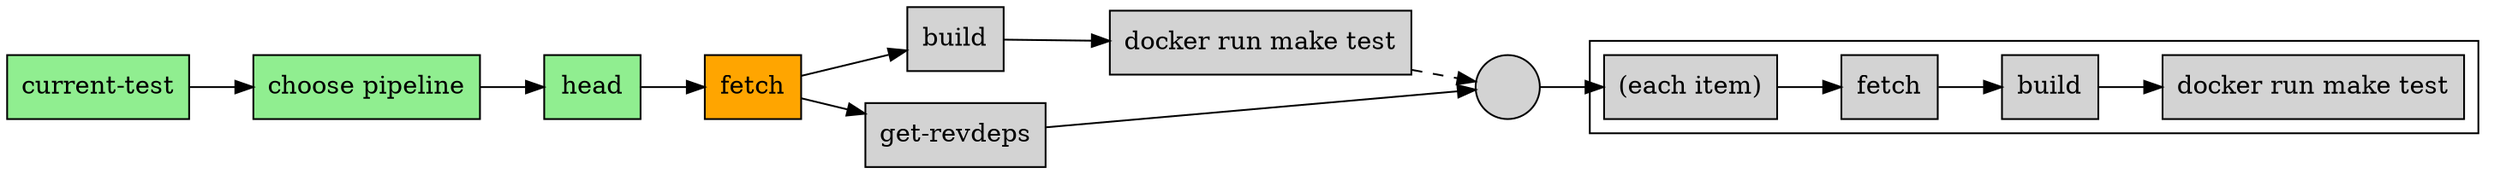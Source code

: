 digraph pipeline {
  node [shape="box"]
  rankdir=LR
  n2 [label="current-test",fillcolor="#90ee90",style="filled"]
  n1 [label="choose pipeline",fillcolor="#90ee90",style="filled"]
  n7 [label="head",fillcolor="#90ee90",style="filled"]
  n6 [label="fetch",fillcolor="#ffa500",style="filled"]
  n5 [label="build",fillcolor="#d3d3d3",style="filled"]
  n4 [label="docker run make test",fillcolor="#d3d3d3",style="filled"]
  n8 [label="get-revdeps",fillcolor="#d3d3d3",style="filled"]
  n3 [label="",fillcolor="#d3d3d3",style="filled",shape="circle"]
  subgraph cluster_0 {
  n12 [label="(each item)",fillcolor="#d3d3d3",style="filled"]
  n11 [label="fetch",fillcolor="#d3d3d3",style="filled"]
  n10 [label="build",fillcolor="#d3d3d3",style="filled"]
  n9 [label="docker run make test",fillcolor="#d3d3d3",style="filled"]
  }
  n10 -> n9
  n11 -> n10
  n12 -> n11
  n3 -> n12
  n8 -> n3
  n4 -> n3 [style="dashed"]
  n6 -> n8
  n5 -> n4
  n6 -> n5
  n7 -> n6
  n1 -> n7
  n2 -> n1
  }
